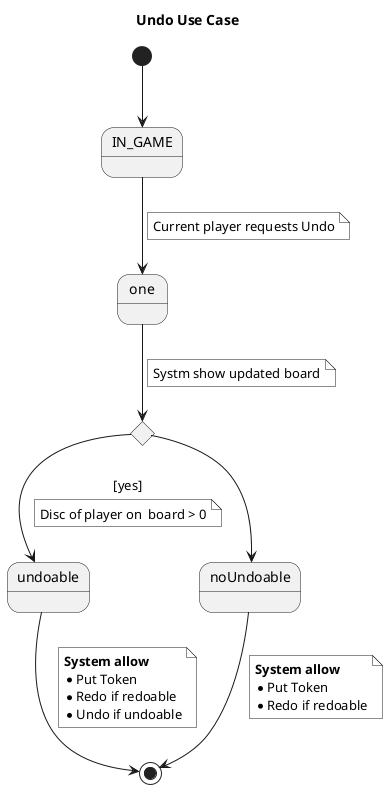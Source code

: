 @startuml
title "Undo Use Case"

state IN_GAME
state one
state is_undoable <<choice>>
state undoable
state noUndoable

[*] --> IN_GAME
IN_GAME --> one
note on link #white : Current player requests Undo
one --> is_undoable
note on link #white : Systm show updated board
is_undoable --> undoable : [yes]
note on link #white
	Disc of player on  board > 0
end note
is_undoable --> noUndoable
undoable --> [*]
note on link #white
	<b>System allow</b>
	* Put Token
	* Redo if redoable
	* Undo if undoable
end note
noUndoable --> [*]	
note on link #white
	<b>System allow</b>
	* Put Token
	* Redo if redoable
end note

@enduml